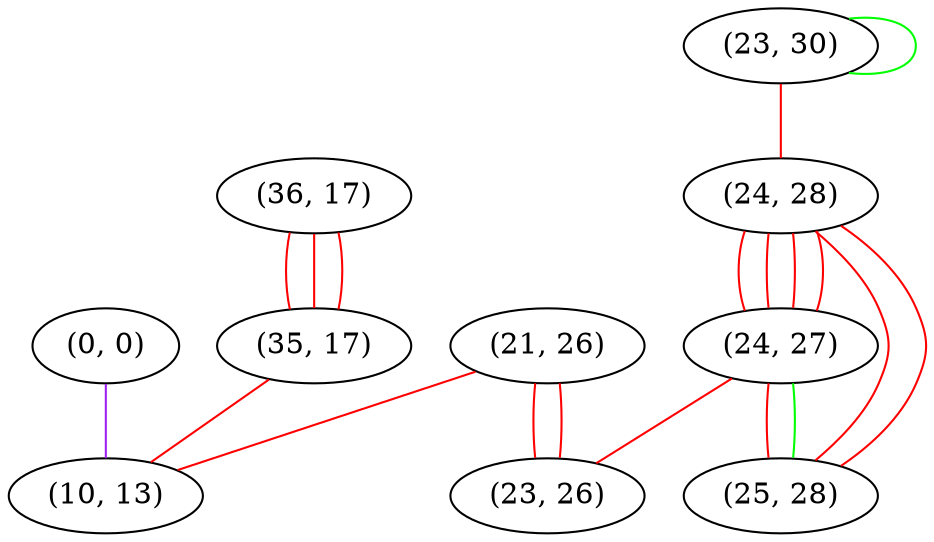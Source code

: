 graph "" {
"(23, 30)";
"(0, 0)";
"(21, 26)";
"(24, 28)";
"(24, 27)";
"(36, 17)";
"(23, 26)";
"(35, 17)";
"(10, 13)";
"(25, 28)";
"(23, 30)" -- "(23, 30)"  [color=green, key=0, weight=2];
"(23, 30)" -- "(24, 28)"  [color=red, key=0, weight=1];
"(0, 0)" -- "(10, 13)"  [color=purple, key=0, weight=4];
"(21, 26)" -- "(10, 13)"  [color=red, key=0, weight=1];
"(21, 26)" -- "(23, 26)"  [color=red, key=0, weight=1];
"(21, 26)" -- "(23, 26)"  [color=red, key=1, weight=1];
"(24, 28)" -- "(24, 27)"  [color=red, key=0, weight=1];
"(24, 28)" -- "(24, 27)"  [color=red, key=1, weight=1];
"(24, 28)" -- "(24, 27)"  [color=red, key=2, weight=1];
"(24, 28)" -- "(24, 27)"  [color=red, key=3, weight=1];
"(24, 28)" -- "(25, 28)"  [color=red, key=0, weight=1];
"(24, 28)" -- "(25, 28)"  [color=red, key=1, weight=1];
"(24, 27)" -- "(23, 26)"  [color=red, key=0, weight=1];
"(24, 27)" -- "(25, 28)"  [color=red, key=0, weight=1];
"(24, 27)" -- "(25, 28)"  [color=green, key=1, weight=2];
"(36, 17)" -- "(35, 17)"  [color=red, key=0, weight=1];
"(36, 17)" -- "(35, 17)"  [color=red, key=1, weight=1];
"(36, 17)" -- "(35, 17)"  [color=red, key=2, weight=1];
"(35, 17)" -- "(10, 13)"  [color=red, key=0, weight=1];
}
